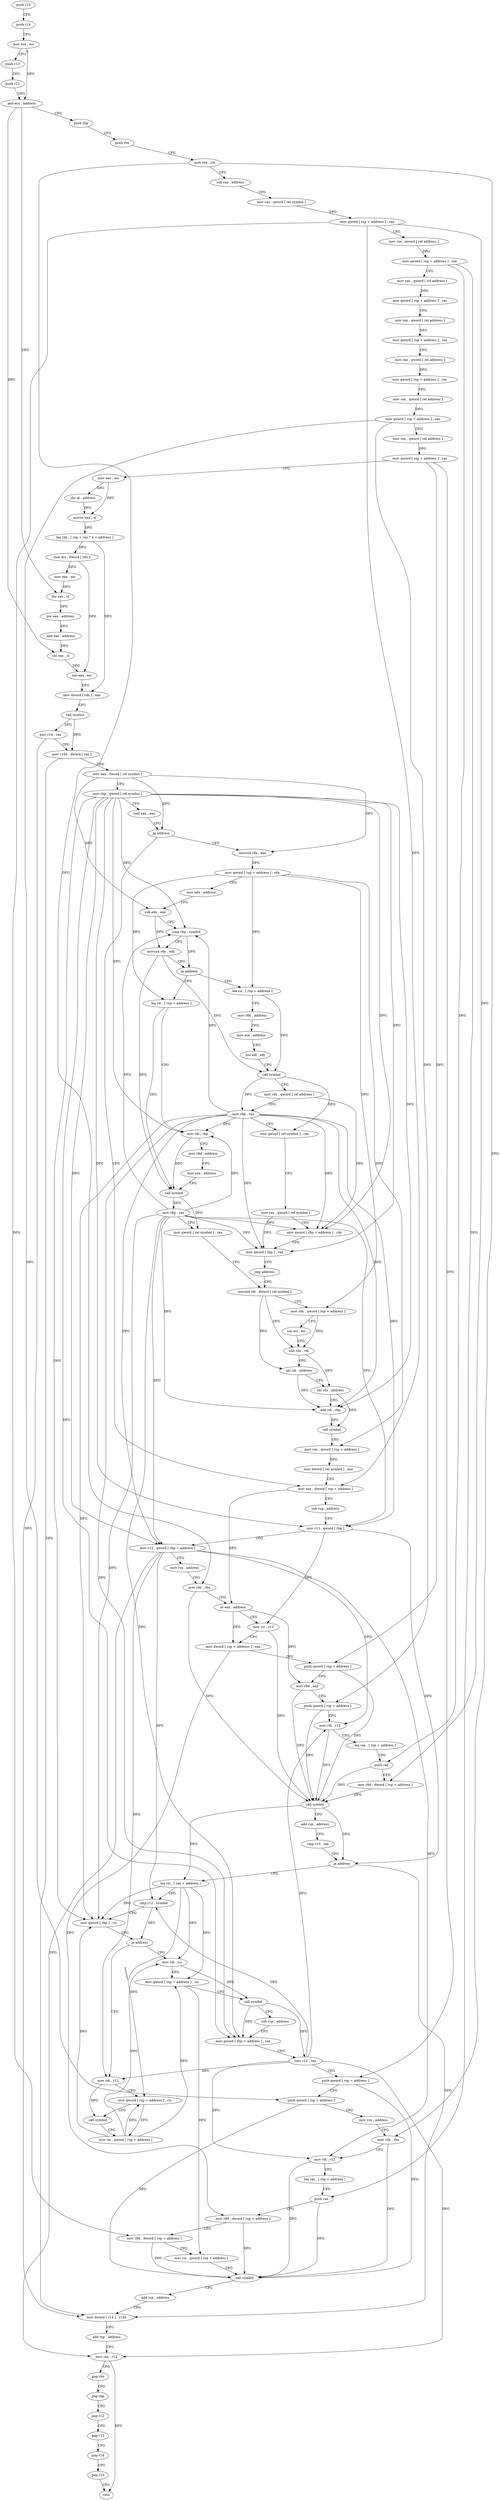digraph "func" {
"4356624" [label = "push r15" ]
"4356626" [label = "push r14" ]
"4356628" [label = "mov ecx , esi" ]
"4356630" [label = "push r13" ]
"4356632" [label = "push r12" ]
"4356634" [label = "and ecx , address" ]
"4356637" [label = "push rbp" ]
"4356638" [label = "push rbx" ]
"4356639" [label = "mov rbx , rdi" ]
"4356642" [label = "sub rsp , address" ]
"4356646" [label = "mov rax , qword [ rel symbol ]" ]
"4356653" [label = "mov qword [ rsp + address ] , rax" ]
"4356658" [label = "mov rax , qword [ rel address ]" ]
"4356665" [label = "mov qword [ rsp + address ] , rax" ]
"4356670" [label = "mov rax , qword [ rel address ]" ]
"4356677" [label = "mov qword [ rsp + address ] , rax" ]
"4356682" [label = "mov rax , qword [ rel address ]" ]
"4356689" [label = "mov qword [ rsp + address ] , rax" ]
"4356694" [label = "mov rax , qword [ rel address ]" ]
"4356701" [label = "mov qword [ rsp + address ] , rax" ]
"4356706" [label = "mov rax , qword [ rel address ]" ]
"4356713" [label = "mov qword [ rsp + address ] , rax" ]
"4356718" [label = "mov rax , qword [ rel address ]" ]
"4356725" [label = "mov qword [ rsp + address ] , rax" ]
"4356730" [label = "mov eax , esi" ]
"4356732" [label = "shr al , address" ]
"4356735" [label = "movzx eax , al" ]
"4356738" [label = "lea rdx , [ rsp + rax * 4 + address ]" ]
"4356743" [label = "mov esi , dword [ rdx ]" ]
"4356745" [label = "mov eax , esi" ]
"4356747" [label = "shr eax , cl" ]
"4356749" [label = "xor eax , address" ]
"4356752" [label = "and eax , address" ]
"4356755" [label = "shl eax , cl" ]
"4356757" [label = "xor eax , esi" ]
"4356759" [label = "mov dword [ rdx ] , eax" ]
"4356761" [label = "call symbol" ]
"4356766" [label = "mov r14 , rax" ]
"4356769" [label = "mov r15d , dword [ rax ]" ]
"4356772" [label = "mov eax , dword [ rel symbol ]" ]
"4356778" [label = "mov rbp , qword [ rel symbol ]" ]
"4356785" [label = "test eax , eax" ]
"4356787" [label = "jg address" ]
"4356898" [label = "mov eax , dword [ rsp + address ]" ]
"4356789" [label = "movsxd rdx , eax" ]
"4356902" [label = "sub rsp , address" ]
"4356906" [label = "mov r13 , qword [ rbp ]" ]
"4356910" [label = "mov r12 , qword [ rbp + address ]" ]
"4356914" [label = "mov rcx , address" ]
"4356921" [label = "mov rdx , rbx" ]
"4356924" [label = "or eax , address" ]
"4356927" [label = "mov rsi , r13" ]
"4356930" [label = "mov dword [ rsp + address ] , eax" ]
"4356934" [label = "push qword [ rsp + address ]" ]
"4356938" [label = "mov r9d , eax" ]
"4356941" [label = "push qword [ rsp + address ]" ]
"4356945" [label = "mov rdi , r12" ]
"4356948" [label = "lea rax , [ rsp + address ]" ]
"4356953" [label = "push rax" ]
"4356954" [label = "mov r8d , dword [ rsp + address ]" ]
"4356959" [label = "call symbol" ]
"4356964" [label = "add rsp , address" ]
"4356968" [label = "cmp r13 , rax" ]
"4356971" [label = "ja address" ]
"4357083" [label = "mov dword [ r14 ] , r15d" ]
"4356973" [label = "lea rsi , [ rax + address ]" ]
"4356792" [label = "mov qword [ rsp + address ] , rdx" ]
"4356797" [label = "mov edx , address" ]
"4356802" [label = "sub edx , eax" ]
"4356804" [label = "cmp rbp , symbol" ]
"4356811" [label = "movsxd rdx , edx" ]
"4356814" [label = "je address" ]
"4357104" [label = "lea rsi , [ rsp + address ]" ]
"4356820" [label = "lea rsi , [ rsp + address ]" ]
"4357086" [label = "add rsp , address" ]
"4357090" [label = "mov rax , r12" ]
"4357093" [label = "pop rbx" ]
"4357094" [label = "pop rbp" ]
"4357095" [label = "pop r12" ]
"4357097" [label = "pop r13" ]
"4357099" [label = "pop r14" ]
"4357101" [label = "pop r15" ]
"4357103" [label = "retn" ]
"4356977" [label = "cmp r12 , symbol" ]
"4356984" [label = "mov qword [ rbp ] , rsi" ]
"4356988" [label = "je address" ]
"4357008" [label = "mov rdi , rsi" ]
"4356990" [label = "mov rdi , r12" ]
"4357109" [label = "mov r8d , address" ]
"4357115" [label = "mov ecx , address" ]
"4357120" [label = "xor edi , edi" ]
"4357122" [label = "call symbol" ]
"4357127" [label = "mov rdx , qword [ rel address ]" ]
"4357134" [label = "mov rbp , rax" ]
"4357137" [label = "mov qword [ rel symbol ] , rax" ]
"4357144" [label = "mov rax , qword [ rel symbol ]" ]
"4357151" [label = "mov qword [ rbp + address ] , rdx" ]
"4357155" [label = "mov qword [ rbp ] , rax" ]
"4357159" [label = "jmp address" ]
"4356854" [label = "movsxd rdi , dword [ rel symbol ]" ]
"4356825" [label = "mov rdi , rbp" ]
"4356828" [label = "mov r8d , address" ]
"4356834" [label = "mov ecx , address" ]
"4356839" [label = "call symbol" ]
"4356844" [label = "mov rbp , rax" ]
"4356847" [label = "mov qword [ rel symbol ] , rax" ]
"4357011" [label = "mov qword [ rsp + address ] , rsi" ]
"4357016" [label = "call symbol" ]
"4357021" [label = "sub rsp , address" ]
"4357025" [label = "mov qword [ rbp + address ] , rax" ]
"4357029" [label = "mov r12 , rax" ]
"4357032" [label = "push qword [ rsp + address ]" ]
"4357036" [label = "push qword [ rsp + address ]" ]
"4357040" [label = "mov rcx , address" ]
"4357047" [label = "mov rdx , rbx" ]
"4357050" [label = "mov rdi , r12" ]
"4357053" [label = "lea rax , [ rsp + address ]" ]
"4357058" [label = "push rax" ]
"4357059" [label = "mov r9d , dword [ rsp + address ]" ]
"4357064" [label = "mov r8d , dword [ rsp + address ]" ]
"4357069" [label = "mov rsi , qword [ rsp + address ]" ]
"4357074" [label = "call symbol" ]
"4357079" [label = "add rsp , address" ]
"4356993" [label = "mov qword [ rsp + address ] , rsi" ]
"4356998" [label = "call symbol" ]
"4357003" [label = "mov rsi , qword [ rsp + address ]" ]
"4356861" [label = "mov rdx , qword [ rsp + address ]" ]
"4356866" [label = "xor esi , esi" ]
"4356868" [label = "sub rdx , rdi" ]
"4356871" [label = "shl rdi , address" ]
"4356875" [label = "shl rdx , address" ]
"4356879" [label = "add rdi , rbp" ]
"4356882" [label = "call symbol" ]
"4356887" [label = "mov rax , qword [ rsp + address ]" ]
"4356892" [label = "mov dword [ rel symbol ] , eax" ]
"4356624" -> "4356626" [ label = "CFG" ]
"4356626" -> "4356628" [ label = "CFG" ]
"4356628" -> "4356630" [ label = "CFG" ]
"4356628" -> "4356634" [ label = "DFG" ]
"4356630" -> "4356632" [ label = "CFG" ]
"4356632" -> "4356634" [ label = "CFG" ]
"4356634" -> "4356637" [ label = "CFG" ]
"4356634" -> "4356747" [ label = "DFG" ]
"4356634" -> "4356755" [ label = "DFG" ]
"4356637" -> "4356638" [ label = "CFG" ]
"4356638" -> "4356639" [ label = "CFG" ]
"4356639" -> "4356642" [ label = "CFG" ]
"4356639" -> "4356921" [ label = "DFG" ]
"4356639" -> "4357047" [ label = "DFG" ]
"4356642" -> "4356646" [ label = "CFG" ]
"4356646" -> "4356653" [ label = "DFG" ]
"4356653" -> "4356658" [ label = "CFG" ]
"4356653" -> "4356898" [ label = "DFG" ]
"4356653" -> "4356954" [ label = "DFG" ]
"4356653" -> "4357064" [ label = "DFG" ]
"4356658" -> "4356665" [ label = "DFG" ]
"4356665" -> "4356670" [ label = "CFG" ]
"4356665" -> "4356953" [ label = "DFG" ]
"4356665" -> "4357058" [ label = "DFG" ]
"4356670" -> "4356677" [ label = "DFG" ]
"4356677" -> "4356682" [ label = "CFG" ]
"4356682" -> "4356689" [ label = "DFG" ]
"4356689" -> "4356694" [ label = "CFG" ]
"4356694" -> "4356701" [ label = "DFG" ]
"4356701" -> "4356706" [ label = "CFG" ]
"4356706" -> "4356713" [ label = "DFG" ]
"4356713" -> "4356718" [ label = "CFG" ]
"4356713" -> "4356941" [ label = "DFG" ]
"4356713" -> "4357036" [ label = "DFG" ]
"4356718" -> "4356725" [ label = "DFG" ]
"4356725" -> "4356730" [ label = "CFG" ]
"4356725" -> "4356934" [ label = "DFG" ]
"4356725" -> "4357032" [ label = "DFG" ]
"4356730" -> "4356732" [ label = "DFG" ]
"4356730" -> "4356735" [ label = "DFG" ]
"4356732" -> "4356735" [ label = "DFG" ]
"4356735" -> "4356738" [ label = "DFG" ]
"4356738" -> "4356743" [ label = "DFG" ]
"4356738" -> "4356759" [ label = "DFG" ]
"4356743" -> "4356745" [ label = "DFG" ]
"4356743" -> "4356757" [ label = "DFG" ]
"4356745" -> "4356747" [ label = "DFG" ]
"4356747" -> "4356749" [ label = "DFG" ]
"4356749" -> "4356752" [ label = "DFG" ]
"4356752" -> "4356755" [ label = "DFG" ]
"4356755" -> "4356757" [ label = "DFG" ]
"4356757" -> "4356759" [ label = "DFG" ]
"4356759" -> "4356761" [ label = "CFG" ]
"4356761" -> "4356766" [ label = "DFG" ]
"4356761" -> "4356769" [ label = "DFG" ]
"4356766" -> "4356769" [ label = "CFG" ]
"4356766" -> "4357083" [ label = "DFG" ]
"4356769" -> "4356772" [ label = "CFG" ]
"4356769" -> "4357083" [ label = "DFG" ]
"4356772" -> "4356778" [ label = "CFG" ]
"4356772" -> "4356787" [ label = "DFG" ]
"4356772" -> "4356789" [ label = "DFG" ]
"4356772" -> "4356802" [ label = "DFG" ]
"4356778" -> "4356785" [ label = "CFG" ]
"4356778" -> "4356906" [ label = "DFG" ]
"4356778" -> "4356910" [ label = "DFG" ]
"4356778" -> "4356804" [ label = "DFG" ]
"4356778" -> "4356984" [ label = "DFG" ]
"4356778" -> "4357151" [ label = "DFG" ]
"4356778" -> "4357155" [ label = "DFG" ]
"4356778" -> "4356825" [ label = "DFG" ]
"4356778" -> "4357025" [ label = "DFG" ]
"4356778" -> "4356879" [ label = "DFG" ]
"4356785" -> "4356787" [ label = "CFG" ]
"4356787" -> "4356898" [ label = "CFG" ]
"4356787" -> "4356789" [ label = "CFG" ]
"4356898" -> "4356902" [ label = "CFG" ]
"4356898" -> "4356924" [ label = "DFG" ]
"4356789" -> "4356792" [ label = "DFG" ]
"4356902" -> "4356906" [ label = "CFG" ]
"4356906" -> "4356910" [ label = "CFG" ]
"4356906" -> "4356927" [ label = "DFG" ]
"4356906" -> "4356971" [ label = "DFG" ]
"4356910" -> "4356914" [ label = "CFG" ]
"4356910" -> "4356945" [ label = "DFG" ]
"4356910" -> "4357090" [ label = "DFG" ]
"4356910" -> "4356977" [ label = "DFG" ]
"4356910" -> "4357050" [ label = "DFG" ]
"4356910" -> "4356990" [ label = "DFG" ]
"4356914" -> "4356921" [ label = "CFG" ]
"4356921" -> "4356924" [ label = "CFG" ]
"4356921" -> "4356959" [ label = "DFG" ]
"4356924" -> "4356927" [ label = "CFG" ]
"4356924" -> "4356930" [ label = "DFG" ]
"4356924" -> "4356938" [ label = "DFG" ]
"4356927" -> "4356930" [ label = "CFG" ]
"4356927" -> "4356959" [ label = "DFG" ]
"4356930" -> "4356934" [ label = "CFG" ]
"4356930" -> "4357059" [ label = "DFG" ]
"4356934" -> "4356938" [ label = "CFG" ]
"4356934" -> "4356959" [ label = "DFG" ]
"4356938" -> "4356941" [ label = "CFG" ]
"4356938" -> "4356959" [ label = "DFG" ]
"4356941" -> "4356945" [ label = "CFG" ]
"4356941" -> "4356959" [ label = "DFG" ]
"4356945" -> "4356948" [ label = "CFG" ]
"4356945" -> "4356959" [ label = "DFG" ]
"4356948" -> "4356953" [ label = "CFG" ]
"4356953" -> "4356954" [ label = "CFG" ]
"4356953" -> "4356959" [ label = "DFG" ]
"4356954" -> "4356959" [ label = "DFG" ]
"4356959" -> "4356964" [ label = "CFG" ]
"4356959" -> "4356971" [ label = "DFG" ]
"4356959" -> "4356973" [ label = "DFG" ]
"4356964" -> "4356968" [ label = "CFG" ]
"4356968" -> "4356971" [ label = "CFG" ]
"4356971" -> "4357083" [ label = "CFG" ]
"4356971" -> "4356973" [ label = "CFG" ]
"4357083" -> "4357086" [ label = "CFG" ]
"4356973" -> "4356977" [ label = "CFG" ]
"4356973" -> "4356984" [ label = "DFG" ]
"4356973" -> "4357008" [ label = "DFG" ]
"4356973" -> "4357011" [ label = "DFG" ]
"4356973" -> "4356993" [ label = "DFG" ]
"4356792" -> "4356797" [ label = "CFG" ]
"4356792" -> "4356861" [ label = "DFG" ]
"4356792" -> "4356887" [ label = "DFG" ]
"4356792" -> "4357104" [ label = "DFG" ]
"4356792" -> "4356820" [ label = "DFG" ]
"4356797" -> "4356802" [ label = "CFG" ]
"4356802" -> "4356804" [ label = "CFG" ]
"4356802" -> "4356811" [ label = "DFG" ]
"4356804" -> "4356811" [ label = "CFG" ]
"4356804" -> "4356814" [ label = "DFG" ]
"4356811" -> "4356814" [ label = "CFG" ]
"4356811" -> "4357122" [ label = "DFG" ]
"4356811" -> "4356839" [ label = "DFG" ]
"4356814" -> "4357104" [ label = "CFG" ]
"4356814" -> "4356820" [ label = "CFG" ]
"4357104" -> "4357109" [ label = "CFG" ]
"4357104" -> "4357122" [ label = "DFG" ]
"4356820" -> "4356825" [ label = "CFG" ]
"4356820" -> "4356839" [ label = "DFG" ]
"4357086" -> "4357090" [ label = "CFG" ]
"4357090" -> "4357093" [ label = "CFG" ]
"4357090" -> "4357103" [ label = "DFG" ]
"4357093" -> "4357094" [ label = "CFG" ]
"4357094" -> "4357095" [ label = "CFG" ]
"4357095" -> "4357097" [ label = "CFG" ]
"4357097" -> "4357099" [ label = "CFG" ]
"4357099" -> "4357101" [ label = "CFG" ]
"4357101" -> "4357103" [ label = "CFG" ]
"4356977" -> "4356984" [ label = "CFG" ]
"4356977" -> "4356988" [ label = "DFG" ]
"4356984" -> "4356988" [ label = "CFG" ]
"4356988" -> "4357008" [ label = "CFG" ]
"4356988" -> "4356990" [ label = "CFG" ]
"4357008" -> "4357011" [ label = "CFG" ]
"4357008" -> "4357016" [ label = "DFG" ]
"4356990" -> "4356993" [ label = "CFG" ]
"4356990" -> "4356998" [ label = "DFG" ]
"4357109" -> "4357115" [ label = "CFG" ]
"4357115" -> "4357120" [ label = "CFG" ]
"4357120" -> "4357122" [ label = "CFG" ]
"4357122" -> "4357127" [ label = "CFG" ]
"4357122" -> "4357134" [ label = "DFG" ]
"4357122" -> "4357137" [ label = "DFG" ]
"4357127" -> "4357134" [ label = "CFG" ]
"4357127" -> "4357151" [ label = "DFG" ]
"4357134" -> "4357137" [ label = "CFG" ]
"4357134" -> "4356906" [ label = "DFG" ]
"4357134" -> "4356910" [ label = "DFG" ]
"4357134" -> "4356804" [ label = "DFG" ]
"4357134" -> "4356984" [ label = "DFG" ]
"4357134" -> "4357151" [ label = "DFG" ]
"4357134" -> "4357155" [ label = "DFG" ]
"4357134" -> "4356825" [ label = "DFG" ]
"4357134" -> "4357025" [ label = "DFG" ]
"4357134" -> "4356879" [ label = "DFG" ]
"4357137" -> "4357144" [ label = "CFG" ]
"4357144" -> "4357151" [ label = "CFG" ]
"4357144" -> "4357155" [ label = "DFG" ]
"4357151" -> "4357155" [ label = "CFG" ]
"4357155" -> "4357159" [ label = "CFG" ]
"4357159" -> "4356854" [ label = "CFG" ]
"4356854" -> "4356861" [ label = "CFG" ]
"4356854" -> "4356868" [ label = "DFG" ]
"4356854" -> "4356871" [ label = "DFG" ]
"4356825" -> "4356828" [ label = "CFG" ]
"4356825" -> "4356839" [ label = "DFG" ]
"4356828" -> "4356834" [ label = "CFG" ]
"4356834" -> "4356839" [ label = "CFG" ]
"4356839" -> "4356844" [ label = "DFG" ]
"4356839" -> "4356847" [ label = "DFG" ]
"4356844" -> "4356847" [ label = "CFG" ]
"4356844" -> "4356906" [ label = "DFG" ]
"4356844" -> "4356910" [ label = "DFG" ]
"4356844" -> "4356804" [ label = "DFG" ]
"4356844" -> "4356825" [ label = "DFG" ]
"4356844" -> "4356984" [ label = "DFG" ]
"4356844" -> "4357151" [ label = "DFG" ]
"4356844" -> "4357155" [ label = "DFG" ]
"4356844" -> "4357025" [ label = "DFG" ]
"4356844" -> "4356879" [ label = "DFG" ]
"4356847" -> "4356854" [ label = "CFG" ]
"4357011" -> "4357016" [ label = "CFG" ]
"4357011" -> "4357069" [ label = "DFG" ]
"4357016" -> "4357021" [ label = "CFG" ]
"4357016" -> "4357025" [ label = "DFG" ]
"4357016" -> "4357029" [ label = "DFG" ]
"4357021" -> "4357025" [ label = "CFG" ]
"4357025" -> "4357029" [ label = "CFG" ]
"4357029" -> "4357032" [ label = "CFG" ]
"4357029" -> "4356945" [ label = "DFG" ]
"4357029" -> "4357090" [ label = "DFG" ]
"4357029" -> "4356977" [ label = "DFG" ]
"4357029" -> "4357050" [ label = "DFG" ]
"4357029" -> "4356990" [ label = "DFG" ]
"4357032" -> "4357036" [ label = "CFG" ]
"4357032" -> "4357074" [ label = "DFG" ]
"4357036" -> "4357040" [ label = "CFG" ]
"4357036" -> "4357074" [ label = "DFG" ]
"4357040" -> "4357047" [ label = "CFG" ]
"4357047" -> "4357050" [ label = "CFG" ]
"4357047" -> "4357074" [ label = "DFG" ]
"4357050" -> "4357053" [ label = "CFG" ]
"4357050" -> "4357074" [ label = "DFG" ]
"4357053" -> "4357058" [ label = "CFG" ]
"4357058" -> "4357059" [ label = "CFG" ]
"4357058" -> "4357074" [ label = "DFG" ]
"4357059" -> "4357064" [ label = "CFG" ]
"4357059" -> "4357074" [ label = "DFG" ]
"4357064" -> "4357069" [ label = "CFG" ]
"4357064" -> "4357074" [ label = "DFG" ]
"4357069" -> "4357074" [ label = "DFG" ]
"4357074" -> "4357079" [ label = "CFG" ]
"4357079" -> "4357083" [ label = "CFG" ]
"4356993" -> "4356998" [ label = "CFG" ]
"4356993" -> "4357003" [ label = "DFG" ]
"4356998" -> "4357003" [ label = "CFG" ]
"4357003" -> "4357008" [ label = "DFG" ]
"4357003" -> "4356984" [ label = "DFG" ]
"4357003" -> "4357011" [ label = "DFG" ]
"4357003" -> "4356993" [ label = "DFG" ]
"4356861" -> "4356866" [ label = "CFG" ]
"4356861" -> "4356868" [ label = "DFG" ]
"4356866" -> "4356868" [ label = "CFG" ]
"4356868" -> "4356871" [ label = "CFG" ]
"4356868" -> "4356875" [ label = "DFG" ]
"4356871" -> "4356875" [ label = "CFG" ]
"4356871" -> "4356879" [ label = "DFG" ]
"4356875" -> "4356879" [ label = "CFG" ]
"4356875" -> "4356882" [ label = "DFG" ]
"4356879" -> "4356882" [ label = "DFG" ]
"4356882" -> "4356887" [ label = "CFG" ]
"4356887" -> "4356892" [ label = "DFG" ]
"4356892" -> "4356898" [ label = "CFG" ]
}

